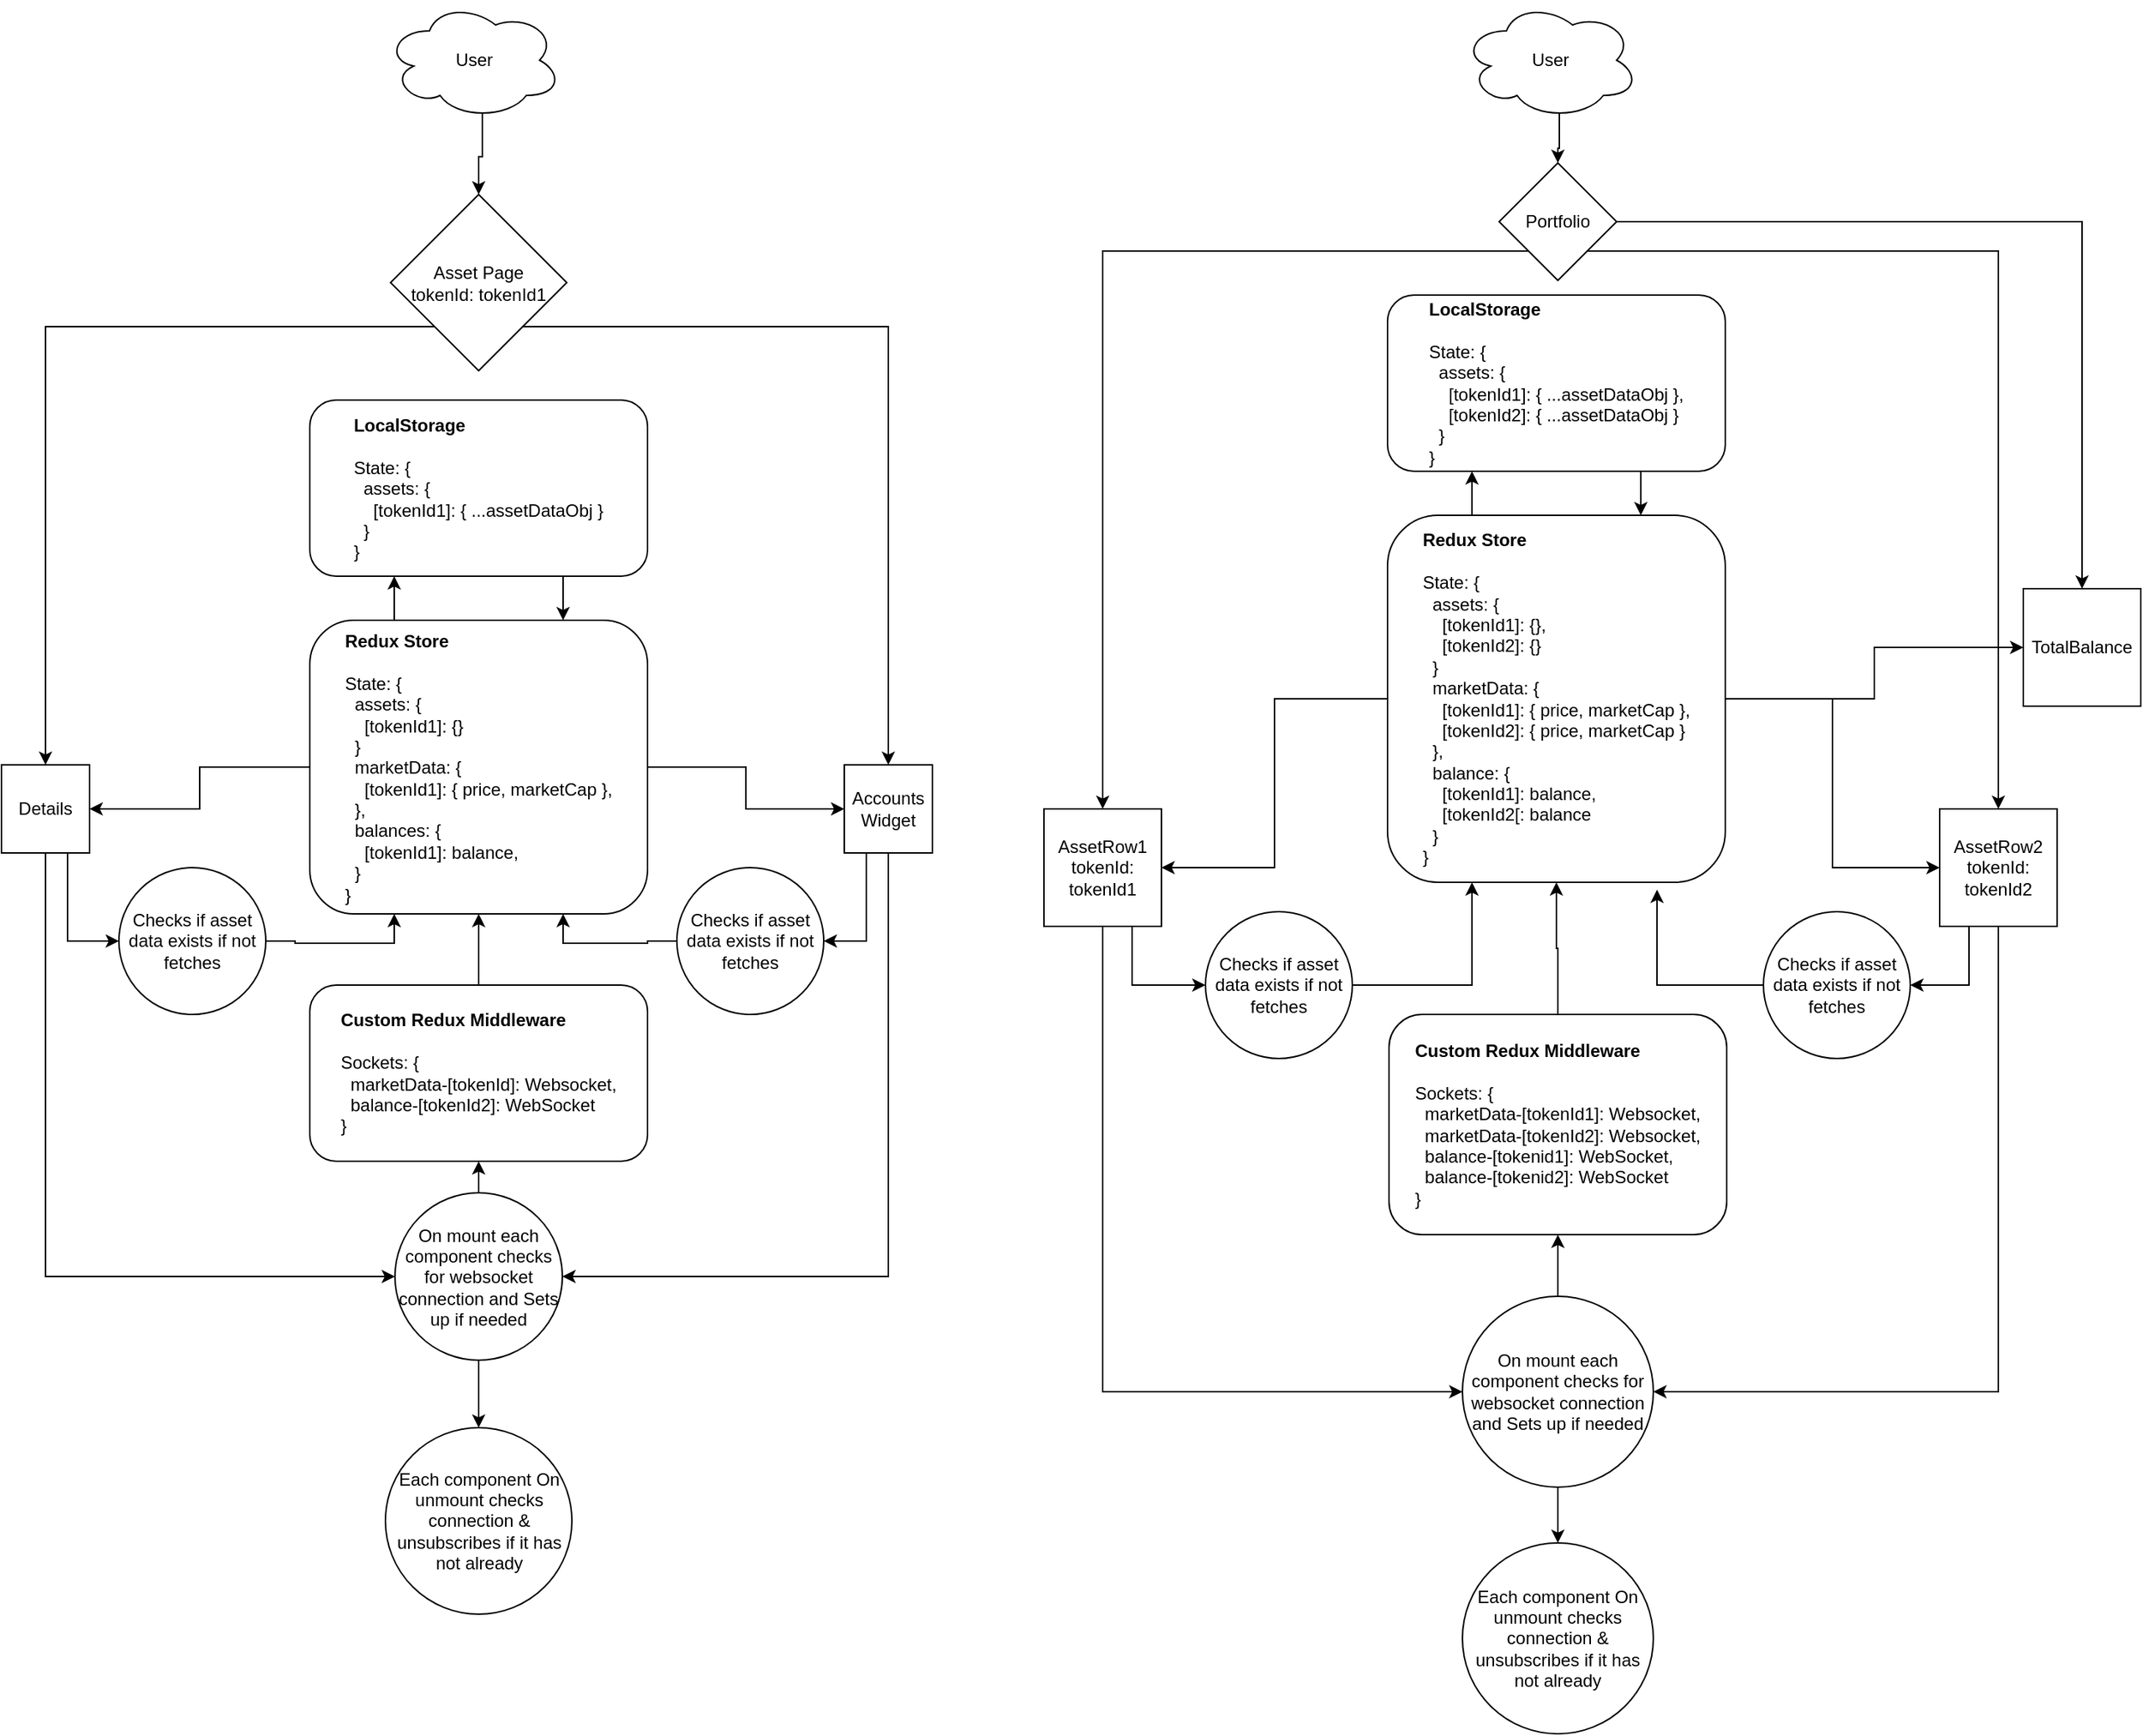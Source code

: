 <mxfile version="15.4.3" type="google"><diagram id="C5RBs43oDa-KdzZeNtuy" name="Page-1"><mxGraphModel dx="1310" dy="923" grid="1" gridSize="10" guides="1" tooltips="1" connect="1" arrows="1" fold="1" page="1" pageScale="1" pageWidth="827" pageHeight="1169" math="0" shadow="0"><root><mxCell id="WIyWlLk6GJQsqaUBKTNV-0"/><mxCell id="WIyWlLk6GJQsqaUBKTNV-1" parent="WIyWlLk6GJQsqaUBKTNV-0"/><mxCell id="aPvAKH216_vS0mvSRpc1-128" value="" style="edgeStyle=orthogonalEdgeStyle;rounded=0;orthogonalLoop=1;jettySize=auto;html=1;exitX=0.55;exitY=0.95;exitDx=0;exitDy=0;exitPerimeter=0;" parent="WIyWlLk6GJQsqaUBKTNV-1" source="aPvAKH216_vS0mvSRpc1-129" target="aPvAKH216_vS0mvSRpc1-133" edge="1"><mxGeometry relative="1" as="geometry"><mxPoint x="1169.0" y="310.0" as="sourcePoint"/></mxGeometry></mxCell><mxCell id="aPvAKH216_vS0mvSRpc1-129" value="User" style="ellipse;shape=cloud;whiteSpace=wrap;html=1;" parent="WIyWlLk6GJQsqaUBKTNV-1" vertex="1"><mxGeometry x="1105" y="200" width="120" height="80" as="geometry"/></mxCell><mxCell id="aPvAKH216_vS0mvSRpc1-130" style="edgeStyle=orthogonalEdgeStyle;rounded=0;orthogonalLoop=1;jettySize=auto;html=1;exitX=0;exitY=1;exitDx=0;exitDy=0;entryX=0.5;entryY=0;entryDx=0;entryDy=0;" parent="WIyWlLk6GJQsqaUBKTNV-1" source="aPvAKH216_vS0mvSRpc1-133" target="aPvAKH216_vS0mvSRpc1-135" edge="1"><mxGeometry relative="1" as="geometry"/></mxCell><mxCell id="aPvAKH216_vS0mvSRpc1-131" style="edgeStyle=orthogonalEdgeStyle;rounded=0;orthogonalLoop=1;jettySize=auto;html=1;exitX=1;exitY=1;exitDx=0;exitDy=0;entryX=0.5;entryY=0;entryDx=0;entryDy=0;" parent="WIyWlLk6GJQsqaUBKTNV-1" source="aPvAKH216_vS0mvSRpc1-133" target="aPvAKH216_vS0mvSRpc1-137" edge="1"><mxGeometry relative="1" as="geometry"/></mxCell><mxCell id="aPvAKH216_vS0mvSRpc1-180" style="edgeStyle=orthogonalEdgeStyle;rounded=0;orthogonalLoop=1;jettySize=auto;html=1;exitX=1;exitY=0.5;exitDx=0;exitDy=0;entryX=0.5;entryY=0;entryDx=0;entryDy=0;" parent="WIyWlLk6GJQsqaUBKTNV-1" source="aPvAKH216_vS0mvSRpc1-133" target="aPvAKH216_vS0mvSRpc1-178" edge="1"><mxGeometry relative="1" as="geometry"/></mxCell><mxCell id="aPvAKH216_vS0mvSRpc1-133" value="Portfolio" style="rhombus;whiteSpace=wrap;html=1;" parent="WIyWlLk6GJQsqaUBKTNV-1" vertex="1"><mxGeometry x="1130" y="310" width="80" height="80" as="geometry"/></mxCell><mxCell id="aPvAKH216_vS0mvSRpc1-149" style="edgeStyle=orthogonalEdgeStyle;rounded=0;orthogonalLoop=1;jettySize=auto;html=1;exitX=0.5;exitY=1;exitDx=0;exitDy=0;entryX=0;entryY=0.5;entryDx=0;entryDy=0;" parent="WIyWlLk6GJQsqaUBKTNV-1" source="aPvAKH216_vS0mvSRpc1-135" target="aPvAKH216_vS0mvSRpc1-141" edge="1"><mxGeometry relative="1" as="geometry"/></mxCell><mxCell id="44lvOVNe024u7K2EKDar-24" style="edgeStyle=orthogonalEdgeStyle;rounded=0;orthogonalLoop=1;jettySize=auto;html=1;exitX=0.75;exitY=1;exitDx=0;exitDy=0;entryX=0;entryY=0.5;entryDx=0;entryDy=0;" edge="1" parent="WIyWlLk6GJQsqaUBKTNV-1" source="aPvAKH216_vS0mvSRpc1-135" target="44lvOVNe024u7K2EKDar-22"><mxGeometry relative="1" as="geometry"/></mxCell><mxCell id="aPvAKH216_vS0mvSRpc1-135" value="AssetRow1&lt;br&gt;tokenId: tokenId1" style="whiteSpace=wrap;html=1;aspect=fixed;" parent="WIyWlLk6GJQsqaUBKTNV-1" vertex="1"><mxGeometry x="820" y="750" width="80" height="80" as="geometry"/></mxCell><mxCell id="aPvAKH216_vS0mvSRpc1-148" style="edgeStyle=orthogonalEdgeStyle;rounded=0;orthogonalLoop=1;jettySize=auto;html=1;exitX=0.5;exitY=1;exitDx=0;exitDy=0;entryX=1;entryY=0.5;entryDx=0;entryDy=0;" parent="WIyWlLk6GJQsqaUBKTNV-1" source="aPvAKH216_vS0mvSRpc1-137" target="aPvAKH216_vS0mvSRpc1-141" edge="1"><mxGeometry relative="1" as="geometry"/></mxCell><mxCell id="44lvOVNe024u7K2EKDar-20" style="edgeStyle=orthogonalEdgeStyle;rounded=0;orthogonalLoop=1;jettySize=auto;html=1;exitX=0.25;exitY=1;exitDx=0;exitDy=0;entryX=1;entryY=0.5;entryDx=0;entryDy=0;" edge="1" parent="WIyWlLk6GJQsqaUBKTNV-1" source="aPvAKH216_vS0mvSRpc1-137" target="44lvOVNe024u7K2EKDar-17"><mxGeometry relative="1" as="geometry"/></mxCell><mxCell id="aPvAKH216_vS0mvSRpc1-137" value="AssetRow2&lt;br&gt;tokenId: tokenId2" style="whiteSpace=wrap;html=1;aspect=fixed;" parent="WIyWlLk6GJQsqaUBKTNV-1" vertex="1"><mxGeometry x="1430" y="750" width="80" height="80" as="geometry"/></mxCell><mxCell id="aPvAKH216_vS0mvSRpc1-154" value="" style="edgeStyle=orthogonalEdgeStyle;rounded=0;orthogonalLoop=1;jettySize=auto;html=1;" parent="WIyWlLk6GJQsqaUBKTNV-1" source="aPvAKH216_vS0mvSRpc1-141" target="aPvAKH216_vS0mvSRpc1-143" edge="1"><mxGeometry relative="1" as="geometry"/></mxCell><mxCell id="aPvAKH216_vS0mvSRpc1-161" value="" style="edgeStyle=orthogonalEdgeStyle;rounded=0;orthogonalLoop=1;jettySize=auto;html=1;" parent="WIyWlLk6GJQsqaUBKTNV-1" source="aPvAKH216_vS0mvSRpc1-141" target="aPvAKH216_vS0mvSRpc1-145" edge="1"><mxGeometry relative="1" as="geometry"/></mxCell><mxCell id="aPvAKH216_vS0mvSRpc1-141" value="On mount each component checks for websocket connection and Sets up if needed" style="ellipse;whiteSpace=wrap;html=1;aspect=fixed;" parent="WIyWlLk6GJQsqaUBKTNV-1" vertex="1"><mxGeometry x="1105" y="1082" width="130" height="130" as="geometry"/></mxCell><mxCell id="aPvAKH216_vS0mvSRpc1-143" value="Each component On unmount checks connection &amp;amp; unsubscribes if it has not already" style="ellipse;whiteSpace=wrap;html=1;aspect=fixed;" parent="WIyWlLk6GJQsqaUBKTNV-1" vertex="1"><mxGeometry x="1105" y="1250" width="130" height="130" as="geometry"/></mxCell><mxCell id="44lvOVNe024u7K2EKDar-16" value="" style="edgeStyle=orthogonalEdgeStyle;rounded=0;orthogonalLoop=1;jettySize=auto;html=1;" edge="1" parent="WIyWlLk6GJQsqaUBKTNV-1" source="aPvAKH216_vS0mvSRpc1-145" target="aPvAKH216_vS0mvSRpc1-186"><mxGeometry relative="1" as="geometry"/></mxCell><mxCell id="aPvAKH216_vS0mvSRpc1-145" value="&lt;div style=&quot;text-align: left&quot;&gt;&lt;b&gt;Custom Redux Middleware&lt;br&gt;&lt;br&gt;&lt;/b&gt;&lt;span&gt;Sockets: {&lt;br&gt;&amp;nbsp; marketData-[tokenId1]: Websocket,&lt;br&gt;&lt;/span&gt;&amp;nbsp; marketData-[tokenId2]: Websocket,&lt;span&gt;&lt;br&gt;&amp;nbsp; balance-[tokenid1]&lt;/span&gt;&lt;span&gt;: WebSocket,&lt;br&gt;&lt;/span&gt;&amp;nbsp; balance-[tokenid2]: WebSocket&lt;span&gt;&lt;br&gt;&lt;/span&gt;&lt;/div&gt;&lt;div style=&quot;text-align: left&quot;&gt;&lt;span&gt;}&lt;br&gt;&lt;/span&gt;&lt;/div&gt;" style="rounded=1;whiteSpace=wrap;html=1;fontSize=12;glass=0;strokeWidth=1;shadow=0;" parent="WIyWlLk6GJQsqaUBKTNV-1" vertex="1"><mxGeometry x="1055" y="890" width="230" height="150" as="geometry"/></mxCell><mxCell id="aPvAKH216_vS0mvSRpc1-162" value="" style="edgeStyle=orthogonalEdgeStyle;rounded=0;orthogonalLoop=1;jettySize=auto;html=1;exitX=0.55;exitY=0.95;exitDx=0;exitDy=0;exitPerimeter=0;" parent="WIyWlLk6GJQsqaUBKTNV-1" source="aPvAKH216_vS0mvSRpc1-163" target="aPvAKH216_vS0mvSRpc1-166" edge="1"><mxGeometry relative="1" as="geometry"><mxPoint x="439.0" y="391.5" as="sourcePoint"/></mxGeometry></mxCell><mxCell id="aPvAKH216_vS0mvSRpc1-163" value="User" style="ellipse;shape=cloud;whiteSpace=wrap;html=1;" parent="WIyWlLk6GJQsqaUBKTNV-1" vertex="1"><mxGeometry x="371.5" y="200" width="120" height="80" as="geometry"/></mxCell><mxCell id="aPvAKH216_vS0mvSRpc1-164" style="edgeStyle=orthogonalEdgeStyle;rounded=0;orthogonalLoop=1;jettySize=auto;html=1;exitX=0;exitY=1;exitDx=0;exitDy=0;entryX=0.5;entryY=0;entryDx=0;entryDy=0;" parent="WIyWlLk6GJQsqaUBKTNV-1" source="aPvAKH216_vS0mvSRpc1-166" target="aPvAKH216_vS0mvSRpc1-168" edge="1"><mxGeometry relative="1" as="geometry"/></mxCell><mxCell id="aPvAKH216_vS0mvSRpc1-165" style="edgeStyle=orthogonalEdgeStyle;rounded=0;orthogonalLoop=1;jettySize=auto;html=1;exitX=1;exitY=1;exitDx=0;exitDy=0;entryX=0.5;entryY=0;entryDx=0;entryDy=0;" parent="WIyWlLk6GJQsqaUBKTNV-1" source="aPvAKH216_vS0mvSRpc1-166" target="aPvAKH216_vS0mvSRpc1-170" edge="1"><mxGeometry relative="1" as="geometry"/></mxCell><mxCell id="aPvAKH216_vS0mvSRpc1-166" value="Asset Page&lt;br&gt;tokenId: tokenId1" style="rhombus;whiteSpace=wrap;html=1;" parent="WIyWlLk6GJQsqaUBKTNV-1" vertex="1"><mxGeometry x="375" y="331.5" width="120" height="120" as="geometry"/></mxCell><mxCell id="aPvAKH216_vS0mvSRpc1-167" style="edgeStyle=orthogonalEdgeStyle;rounded=0;orthogonalLoop=1;jettySize=auto;html=1;exitX=0.5;exitY=1;exitDx=0;exitDy=0;entryX=0;entryY=0.5;entryDx=0;entryDy=0;" parent="WIyWlLk6GJQsqaUBKTNV-1" source="aPvAKH216_vS0mvSRpc1-168" target="aPvAKH216_vS0mvSRpc1-173" edge="1"><mxGeometry relative="1" as="geometry"/></mxCell><mxCell id="44lvOVNe024u7K2EKDar-28" style="edgeStyle=orthogonalEdgeStyle;rounded=0;orthogonalLoop=1;jettySize=auto;html=1;exitX=0.75;exitY=1;exitDx=0;exitDy=0;entryX=0;entryY=0.5;entryDx=0;entryDy=0;" edge="1" parent="WIyWlLk6GJQsqaUBKTNV-1" source="aPvAKH216_vS0mvSRpc1-168" target="44lvOVNe024u7K2EKDar-27"><mxGeometry relative="1" as="geometry"/></mxCell><mxCell id="aPvAKH216_vS0mvSRpc1-168" value="Details" style="whiteSpace=wrap;html=1;aspect=fixed;" parent="WIyWlLk6GJQsqaUBKTNV-1" vertex="1"><mxGeometry x="110" y="720" width="60" height="60" as="geometry"/></mxCell><mxCell id="aPvAKH216_vS0mvSRpc1-169" style="edgeStyle=orthogonalEdgeStyle;rounded=0;orthogonalLoop=1;jettySize=auto;html=1;exitX=0.5;exitY=1;exitDx=0;exitDy=0;entryX=1;entryY=0.5;entryDx=0;entryDy=0;" parent="WIyWlLk6GJQsqaUBKTNV-1" source="aPvAKH216_vS0mvSRpc1-170" target="aPvAKH216_vS0mvSRpc1-173" edge="1"><mxGeometry relative="1" as="geometry"/></mxCell><mxCell id="44lvOVNe024u7K2EKDar-30" style="edgeStyle=orthogonalEdgeStyle;rounded=0;orthogonalLoop=1;jettySize=auto;html=1;exitX=0.25;exitY=1;exitDx=0;exitDy=0;entryX=1;entryY=0.5;entryDx=0;entryDy=0;" edge="1" parent="WIyWlLk6GJQsqaUBKTNV-1" source="aPvAKH216_vS0mvSRpc1-170" target="44lvOVNe024u7K2EKDar-26"><mxGeometry relative="1" as="geometry"/></mxCell><mxCell id="aPvAKH216_vS0mvSRpc1-170" value="Accounts Widget" style="whiteSpace=wrap;html=1;aspect=fixed;" parent="WIyWlLk6GJQsqaUBKTNV-1" vertex="1"><mxGeometry x="684" y="720" width="60" height="60" as="geometry"/></mxCell><mxCell id="aPvAKH216_vS0mvSRpc1-171" value="" style="edgeStyle=orthogonalEdgeStyle;rounded=0;orthogonalLoop=1;jettySize=auto;html=1;" parent="WIyWlLk6GJQsqaUBKTNV-1" source="aPvAKH216_vS0mvSRpc1-173" target="aPvAKH216_vS0mvSRpc1-174" edge="1"><mxGeometry relative="1" as="geometry"/></mxCell><mxCell id="aPvAKH216_vS0mvSRpc1-184" style="edgeStyle=orthogonalEdgeStyle;rounded=0;orthogonalLoop=1;jettySize=auto;html=1;exitX=0.5;exitY=0;exitDx=0;exitDy=0;entryX=0.5;entryY=1;entryDx=0;entryDy=0;" parent="WIyWlLk6GJQsqaUBKTNV-1" source="aPvAKH216_vS0mvSRpc1-173" target="aPvAKH216_vS0mvSRpc1-183" edge="1"><mxGeometry relative="1" as="geometry"/></mxCell><mxCell id="aPvAKH216_vS0mvSRpc1-173" value="On mount each component checks for websocket connection and Sets up if needed" style="ellipse;whiteSpace=wrap;html=1;aspect=fixed;" parent="WIyWlLk6GJQsqaUBKTNV-1" vertex="1"><mxGeometry x="378" y="1011.5" width="114" height="114" as="geometry"/></mxCell><mxCell id="aPvAKH216_vS0mvSRpc1-174" value="Each component On unmount checks connection &amp;amp; unsubscribes if it has not already" style="ellipse;whiteSpace=wrap;html=1;aspect=fixed;" parent="WIyWlLk6GJQsqaUBKTNV-1" vertex="1"><mxGeometry x="371.5" y="1171.5" width="127" height="127" as="geometry"/></mxCell><mxCell id="aPvAKH216_vS0mvSRpc1-176" value="" style="edgeStyle=orthogonalEdgeStyle;rounded=0;orthogonalLoop=1;jettySize=auto;html=1;" parent="WIyWlLk6GJQsqaUBKTNV-1" source="aPvAKH216_vS0mvSRpc1-177" target="aPvAKH216_vS0mvSRpc1-168" edge="1"><mxGeometry relative="1" as="geometry"/></mxCell><mxCell id="44lvOVNe024u7K2EKDar-7" style="edgeStyle=orthogonalEdgeStyle;rounded=0;orthogonalLoop=1;jettySize=auto;html=1;exitX=0.25;exitY=0;exitDx=0;exitDy=0;entryX=0.25;entryY=1;entryDx=0;entryDy=0;" edge="1" parent="WIyWlLk6GJQsqaUBKTNV-1" source="aPvAKH216_vS0mvSRpc1-177" target="44lvOVNe024u7K2EKDar-1"><mxGeometry relative="1" as="geometry"/></mxCell><mxCell id="44lvOVNe024u7K2EKDar-25" style="edgeStyle=orthogonalEdgeStyle;rounded=0;orthogonalLoop=1;jettySize=auto;html=1;exitX=1;exitY=0.5;exitDx=0;exitDy=0;entryX=0;entryY=0.5;entryDx=0;entryDy=0;" edge="1" parent="WIyWlLk6GJQsqaUBKTNV-1" source="aPvAKH216_vS0mvSRpc1-177" target="aPvAKH216_vS0mvSRpc1-170"><mxGeometry relative="1" as="geometry"/></mxCell><mxCell id="aPvAKH216_vS0mvSRpc1-177" value="&lt;div style=&quot;text-align: left&quot;&gt;&lt;span&gt;&lt;b&gt;Redux Store&lt;/b&gt;&lt;br&gt;&lt;br&gt;State: {&lt;br&gt;&amp;nbsp; assets: {&lt;br&gt;&amp;nbsp; &amp;nbsp; [tokenId1]: {}&lt;br&gt;&amp;nbsp; }&lt;/span&gt;&lt;/div&gt;&lt;div style=&quot;text-align: left&quot;&gt;&lt;span&gt;&amp;nbsp; marketData: {&lt;/span&gt;&lt;/div&gt;&lt;div style=&quot;text-align: left&quot;&gt;&lt;span&gt;&amp;nbsp; &amp;nbsp; [tokenId1]: { price, marketCap },&lt;/span&gt;&lt;/div&gt;&lt;div style=&quot;text-align: left&quot;&gt;&lt;span&gt;&amp;nbsp; },&lt;br&gt;&amp;nbsp; balances: { &lt;br&gt;&amp;nbsp; &amp;nbsp; [tokenId1]: balance,&lt;br&gt;&amp;nbsp; }&lt;br&gt;}&lt;/span&gt;&lt;/div&gt;" style="rounded=1;whiteSpace=wrap;html=1;fontSize=12;glass=0;strokeWidth=1;shadow=0;" parent="WIyWlLk6GJQsqaUBKTNV-1" vertex="1"><mxGeometry x="320" y="621.5" width="230" height="200" as="geometry"/></mxCell><mxCell id="aPvAKH216_vS0mvSRpc1-178" value="TotalBalance" style="whiteSpace=wrap;html=1;aspect=fixed;" parent="WIyWlLk6GJQsqaUBKTNV-1" vertex="1"><mxGeometry x="1487" y="600" width="80" height="80" as="geometry"/></mxCell><mxCell id="aPvAKH216_vS0mvSRpc1-185" style="edgeStyle=orthogonalEdgeStyle;rounded=0;orthogonalLoop=1;jettySize=auto;html=1;exitX=0.5;exitY=0;exitDx=0;exitDy=0;entryX=0.5;entryY=1;entryDx=0;entryDy=0;" parent="WIyWlLk6GJQsqaUBKTNV-1" source="aPvAKH216_vS0mvSRpc1-183" target="aPvAKH216_vS0mvSRpc1-177" edge="1"><mxGeometry relative="1" as="geometry"/></mxCell><mxCell id="aPvAKH216_vS0mvSRpc1-183" value="&lt;div style=&quot;text-align: left&quot;&gt;&lt;span&gt;&lt;b&gt;Custom Redux Middleware&lt;br&gt;&lt;/b&gt;&lt;br&gt;Sockets: {&lt;br&gt;&amp;nbsp; marketData-[tokenId]: Websocket,&lt;br&gt;&amp;nbsp; balance-[tokenId2]: WebSocket&lt;br&gt;}&lt;br&gt;&lt;/span&gt;&lt;/div&gt;" style="rounded=1;whiteSpace=wrap;html=1;fontSize=12;glass=0;strokeWidth=1;shadow=0;" parent="WIyWlLk6GJQsqaUBKTNV-1" vertex="1"><mxGeometry x="320" y="870" width="230" height="120" as="geometry"/></mxCell><mxCell id="aPvAKH216_vS0mvSRpc1-188" style="edgeStyle=orthogonalEdgeStyle;rounded=0;orthogonalLoop=1;jettySize=auto;html=1;exitX=1;exitY=0.5;exitDx=0;exitDy=0;entryX=0;entryY=0.5;entryDx=0;entryDy=0;" parent="WIyWlLk6GJQsqaUBKTNV-1" source="aPvAKH216_vS0mvSRpc1-186" target="aPvAKH216_vS0mvSRpc1-137" edge="1"><mxGeometry relative="1" as="geometry"/></mxCell><mxCell id="aPvAKH216_vS0mvSRpc1-189" style="edgeStyle=orthogonalEdgeStyle;rounded=0;orthogonalLoop=1;jettySize=auto;html=1;exitX=0;exitY=0.5;exitDx=0;exitDy=0;entryX=1;entryY=0.5;entryDx=0;entryDy=0;" parent="WIyWlLk6GJQsqaUBKTNV-1" source="aPvAKH216_vS0mvSRpc1-186" target="aPvAKH216_vS0mvSRpc1-135" edge="1"><mxGeometry relative="1" as="geometry"/></mxCell><mxCell id="aPvAKH216_vS0mvSRpc1-190" style="edgeStyle=orthogonalEdgeStyle;rounded=0;orthogonalLoop=1;jettySize=auto;html=1;exitX=1;exitY=0.5;exitDx=0;exitDy=0;entryX=0;entryY=0.5;entryDx=0;entryDy=0;" parent="WIyWlLk6GJQsqaUBKTNV-1" source="aPvAKH216_vS0mvSRpc1-186" target="aPvAKH216_vS0mvSRpc1-178" edge="1"><mxGeometry relative="1" as="geometry"><mxPoint x="1330" y="710.0" as="targetPoint"/></mxGeometry></mxCell><mxCell id="44lvOVNe024u7K2EKDar-5" style="edgeStyle=orthogonalEdgeStyle;rounded=0;orthogonalLoop=1;jettySize=auto;html=1;exitX=0.25;exitY=0;exitDx=0;exitDy=0;entryX=0.25;entryY=1;entryDx=0;entryDy=0;" edge="1" parent="WIyWlLk6GJQsqaUBKTNV-1" source="aPvAKH216_vS0mvSRpc1-186" target="44lvOVNe024u7K2EKDar-3"><mxGeometry relative="1" as="geometry"/></mxCell><mxCell id="aPvAKH216_vS0mvSRpc1-186" value="&lt;div style=&quot;text-align: left&quot;&gt;&lt;b&gt;Redux Store&lt;/b&gt;&lt;br&gt;&lt;span&gt;&lt;br&gt;State: {&lt;br&gt;&lt;/span&gt;&amp;nbsp; assets: {&lt;br&gt;&amp;nbsp; &amp;nbsp; [tokenId1]: {},&lt;/div&gt;&lt;div style=&quot;text-align: left&quot;&gt;&amp;nbsp; &amp;nbsp; [tokenId2]: {}&lt;br&gt;&amp;nbsp; }&lt;br&gt;&lt;/div&gt;&lt;div style=&quot;text-align: left&quot;&gt;&lt;span&gt;&amp;nbsp; marketData: {&lt;/span&gt;&lt;/div&gt;&lt;div style=&quot;text-align: left&quot;&gt;&lt;span&gt;&amp;nbsp; &amp;nbsp; [tokenId1]: { price, marketCap },&lt;br&gt;&lt;/span&gt;&lt;div&gt;&amp;nbsp; &amp;nbsp; [tokenId2]: { price, marketCap }&lt;/div&gt;&lt;/div&gt;&lt;div style=&quot;text-align: left&quot;&gt;&lt;span&gt;&amp;nbsp; },&lt;br&gt;&amp;nbsp; balance: { &lt;br&gt;&amp;nbsp; &amp;nbsp; [tokenId1]: balance,&lt;br&gt;&amp;nbsp; &amp;nbsp; [tokenId2[: balance&lt;br&gt;&amp;nbsp; }&lt;br&gt;}&lt;/span&gt;&lt;/div&gt;" style="rounded=1;whiteSpace=wrap;html=1;fontSize=12;glass=0;strokeWidth=1;shadow=0;" parent="WIyWlLk6GJQsqaUBKTNV-1" vertex="1"><mxGeometry x="1054" y="550" width="230" height="250" as="geometry"/></mxCell><mxCell id="44lvOVNe024u7K2EKDar-8" style="edgeStyle=orthogonalEdgeStyle;rounded=0;orthogonalLoop=1;jettySize=auto;html=1;exitX=0.75;exitY=1;exitDx=0;exitDy=0;entryX=0.75;entryY=0;entryDx=0;entryDy=0;" edge="1" parent="WIyWlLk6GJQsqaUBKTNV-1" source="44lvOVNe024u7K2EKDar-1" target="aPvAKH216_vS0mvSRpc1-177"><mxGeometry relative="1" as="geometry"/></mxCell><mxCell id="44lvOVNe024u7K2EKDar-1" value="&lt;div style=&quot;text-align: left&quot;&gt;&lt;span&gt;&lt;b&gt;LocalStorage&lt;br&gt;&lt;/b&gt;&lt;br&gt;State: {&lt;br&gt;&amp;nbsp; assets: {&lt;br&gt;&amp;nbsp; &amp;nbsp;&amp;nbsp;&lt;/span&gt;[tokenId1]: { ...assetDataObj }&lt;span&gt;&lt;br&gt;&amp;nbsp; }&lt;br&gt;}&lt;br&gt;&lt;/span&gt;&lt;/div&gt;" style="rounded=1;whiteSpace=wrap;html=1;fontSize=12;glass=0;strokeWidth=1;shadow=0;" vertex="1" parent="WIyWlLk6GJQsqaUBKTNV-1"><mxGeometry x="320" y="471.5" width="230" height="120" as="geometry"/></mxCell><mxCell id="44lvOVNe024u7K2EKDar-6" style="edgeStyle=orthogonalEdgeStyle;rounded=0;orthogonalLoop=1;jettySize=auto;html=1;exitX=0.75;exitY=1;exitDx=0;exitDy=0;entryX=0.75;entryY=0;entryDx=0;entryDy=0;" edge="1" parent="WIyWlLk6GJQsqaUBKTNV-1" source="44lvOVNe024u7K2EKDar-3" target="aPvAKH216_vS0mvSRpc1-186"><mxGeometry relative="1" as="geometry"/></mxCell><mxCell id="44lvOVNe024u7K2EKDar-3" value="&lt;div style=&quot;text-align: left&quot;&gt;&lt;span&gt;&lt;b&gt;LocalStorage&lt;br&gt;&lt;/b&gt;&lt;br&gt;State: {&lt;br&gt;&amp;nbsp; assets: {&lt;br&gt;&amp;nbsp; &amp;nbsp;&amp;nbsp;&lt;/span&gt;[tokenId1]: { ...assetDataObj },&lt;br&gt;&amp;nbsp; &amp;nbsp; [tokenId2]: { ...assetDataObj }&lt;br&gt;&lt;span&gt;&amp;nbsp; }&lt;br&gt;}&lt;br&gt;&lt;/span&gt;&lt;/div&gt;" style="rounded=1;whiteSpace=wrap;html=1;fontSize=12;glass=0;strokeWidth=1;shadow=0;" vertex="1" parent="WIyWlLk6GJQsqaUBKTNV-1"><mxGeometry x="1054" y="400" width="230" height="120" as="geometry"/></mxCell><mxCell id="44lvOVNe024u7K2EKDar-21" style="edgeStyle=orthogonalEdgeStyle;rounded=0;orthogonalLoop=1;jettySize=auto;html=1;exitX=0;exitY=0.5;exitDx=0;exitDy=0;entryX=0.798;entryY=1.02;entryDx=0;entryDy=0;entryPerimeter=0;" edge="1" parent="WIyWlLk6GJQsqaUBKTNV-1" source="44lvOVNe024u7K2EKDar-17" target="aPvAKH216_vS0mvSRpc1-186"><mxGeometry relative="1" as="geometry"/></mxCell><mxCell id="44lvOVNe024u7K2EKDar-17" value="Checks if asset data exists if not fetches" style="ellipse;whiteSpace=wrap;html=1;aspect=fixed;" vertex="1" parent="WIyWlLk6GJQsqaUBKTNV-1"><mxGeometry x="1310" y="820" width="100" height="100" as="geometry"/></mxCell><mxCell id="44lvOVNe024u7K2EKDar-23" style="edgeStyle=orthogonalEdgeStyle;rounded=0;orthogonalLoop=1;jettySize=auto;html=1;exitX=1;exitY=0.5;exitDx=0;exitDy=0;entryX=0.25;entryY=1;entryDx=0;entryDy=0;" edge="1" parent="WIyWlLk6GJQsqaUBKTNV-1" source="44lvOVNe024u7K2EKDar-22" target="aPvAKH216_vS0mvSRpc1-186"><mxGeometry relative="1" as="geometry"/></mxCell><mxCell id="44lvOVNe024u7K2EKDar-22" value="Checks if asset data exists if not fetches" style="ellipse;whiteSpace=wrap;html=1;aspect=fixed;" vertex="1" parent="WIyWlLk6GJQsqaUBKTNV-1"><mxGeometry x="930" y="820" width="100" height="100" as="geometry"/></mxCell><mxCell id="44lvOVNe024u7K2EKDar-31" style="edgeStyle=orthogonalEdgeStyle;rounded=0;orthogonalLoop=1;jettySize=auto;html=1;exitX=0;exitY=0.5;exitDx=0;exitDy=0;entryX=0.75;entryY=1;entryDx=0;entryDy=0;" edge="1" parent="WIyWlLk6GJQsqaUBKTNV-1" source="44lvOVNe024u7K2EKDar-26" target="aPvAKH216_vS0mvSRpc1-177"><mxGeometry relative="1" as="geometry"/></mxCell><mxCell id="44lvOVNe024u7K2EKDar-26" value="Checks if asset data exists if not fetches" style="ellipse;whiteSpace=wrap;html=1;aspect=fixed;" vertex="1" parent="WIyWlLk6GJQsqaUBKTNV-1"><mxGeometry x="570" y="790" width="100" height="100" as="geometry"/></mxCell><mxCell id="44lvOVNe024u7K2EKDar-29" style="edgeStyle=orthogonalEdgeStyle;rounded=0;orthogonalLoop=1;jettySize=auto;html=1;exitX=1;exitY=0.5;exitDx=0;exitDy=0;entryX=0.25;entryY=1;entryDx=0;entryDy=0;" edge="1" parent="WIyWlLk6GJQsqaUBKTNV-1" source="44lvOVNe024u7K2EKDar-27" target="aPvAKH216_vS0mvSRpc1-177"><mxGeometry relative="1" as="geometry"/></mxCell><mxCell id="44lvOVNe024u7K2EKDar-27" value="Checks if asset data exists if not fetches" style="ellipse;whiteSpace=wrap;html=1;aspect=fixed;" vertex="1" parent="WIyWlLk6GJQsqaUBKTNV-1"><mxGeometry x="190" y="790" width="100" height="100" as="geometry"/></mxCell></root></mxGraphModel></diagram></mxfile>